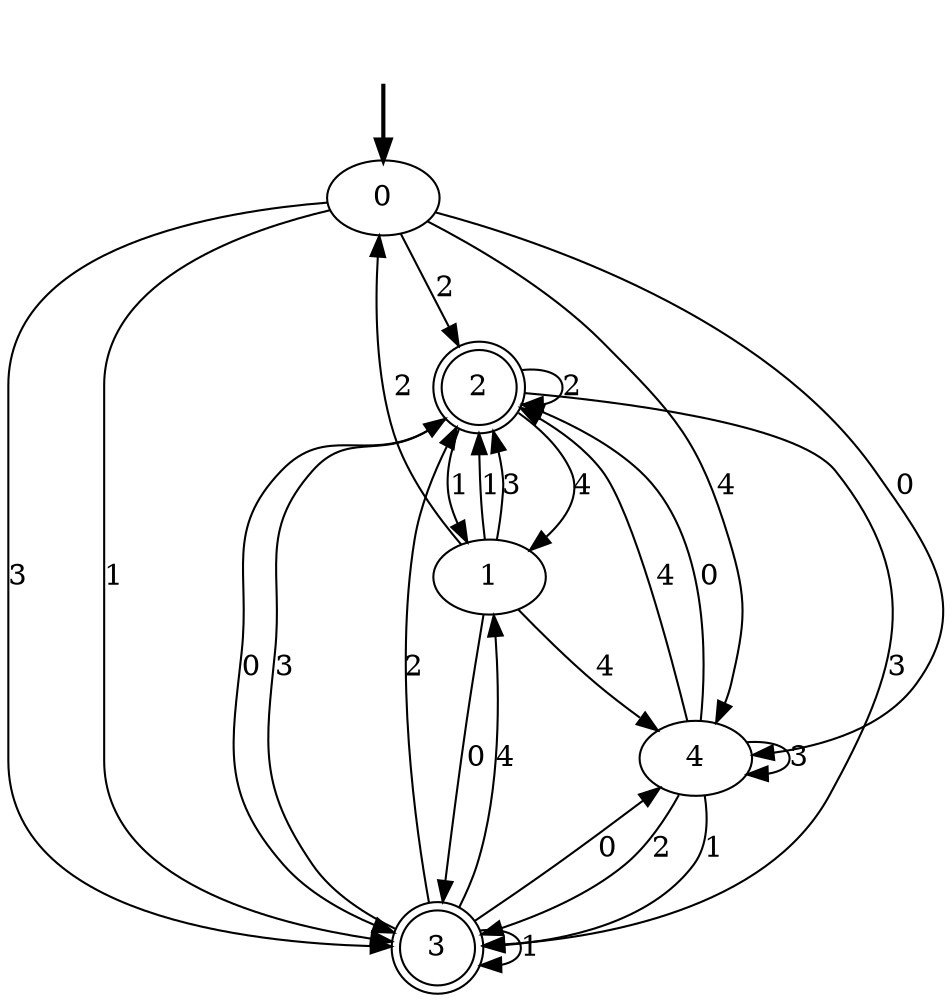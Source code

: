 digraph {
	fake [style=invisible]
	0 [root=true]
	1
	2 [shape=doublecircle]
	3 [shape=doublecircle]
	4
	fake -> 0 [style=bold]
	0 -> 4 [label=4]
	3 -> 4 [label=0]
	1 -> 2 [label=1]
	0 -> 3 [label=3]
	0 -> 2 [label=2]
	1 -> 4 [label=4]
	0 -> 4 [label=0]
	2 -> 2 [label=2]
	2 -> 1 [label=4]
	2 -> 3 [label=3]
	3 -> 3 [label=1]
	3 -> 2 [label=3]
	2 -> 1 [label=1]
	4 -> 3 [label=1]
	4 -> 3 [label=2]
	4 -> 2 [label=4]
	4 -> 4 [label=3]
	1 -> 2 [label=3]
	4 -> 2 [label=0]
	0 -> 3 [label=1]
	1 -> 3 [label=0]
	2 -> 3 [label=0]
	3 -> 1 [label=4]
	1 -> 0 [label=2]
	3 -> 2 [label=2]
}
